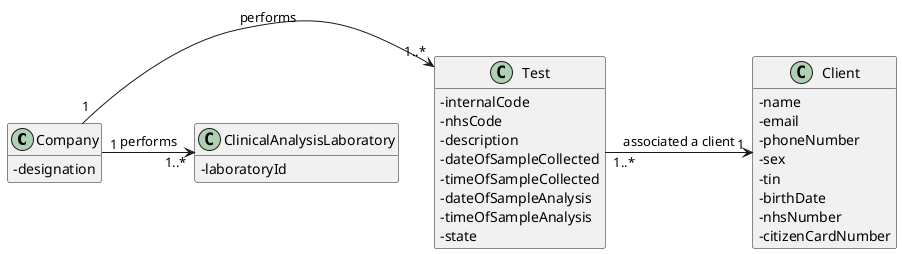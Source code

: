 @startuml
hide methods
skinparam classAttributeIconSize 0


class Company{
-designation
}

class Test{
-internalCode
-nhsCode
-description
-dateOfSampleCollected
-timeOfSampleCollected
-dateOfSampleAnalysis
-timeOfSampleAnalysis
-state
}

class ClinicalAnalysisLaboratory{
-laboratoryId
}

class Client{
 - name
 - email
 - phoneNumber
 - sex
 - tin
 - birthDate
 - nhsNumber
 - citizenCardNumber
}

Company "1" -> "1..*" Test : performs
Company "1" -> "1..*" ClinicalAnalysisLaboratory : performs
Test "1..*" -> "1" Client : associated a client


@enduml